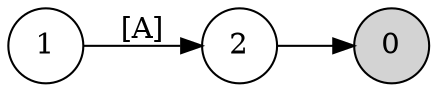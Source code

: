 digraph finite_state_machine {
        rankdir=LR;
        node [shape = circle];
        0 [  style= filled, label = "0"] ;
        1 -> 2 [ label = "[A]" ] ;
        2 -> 0 [ label = "" ] ;
}

